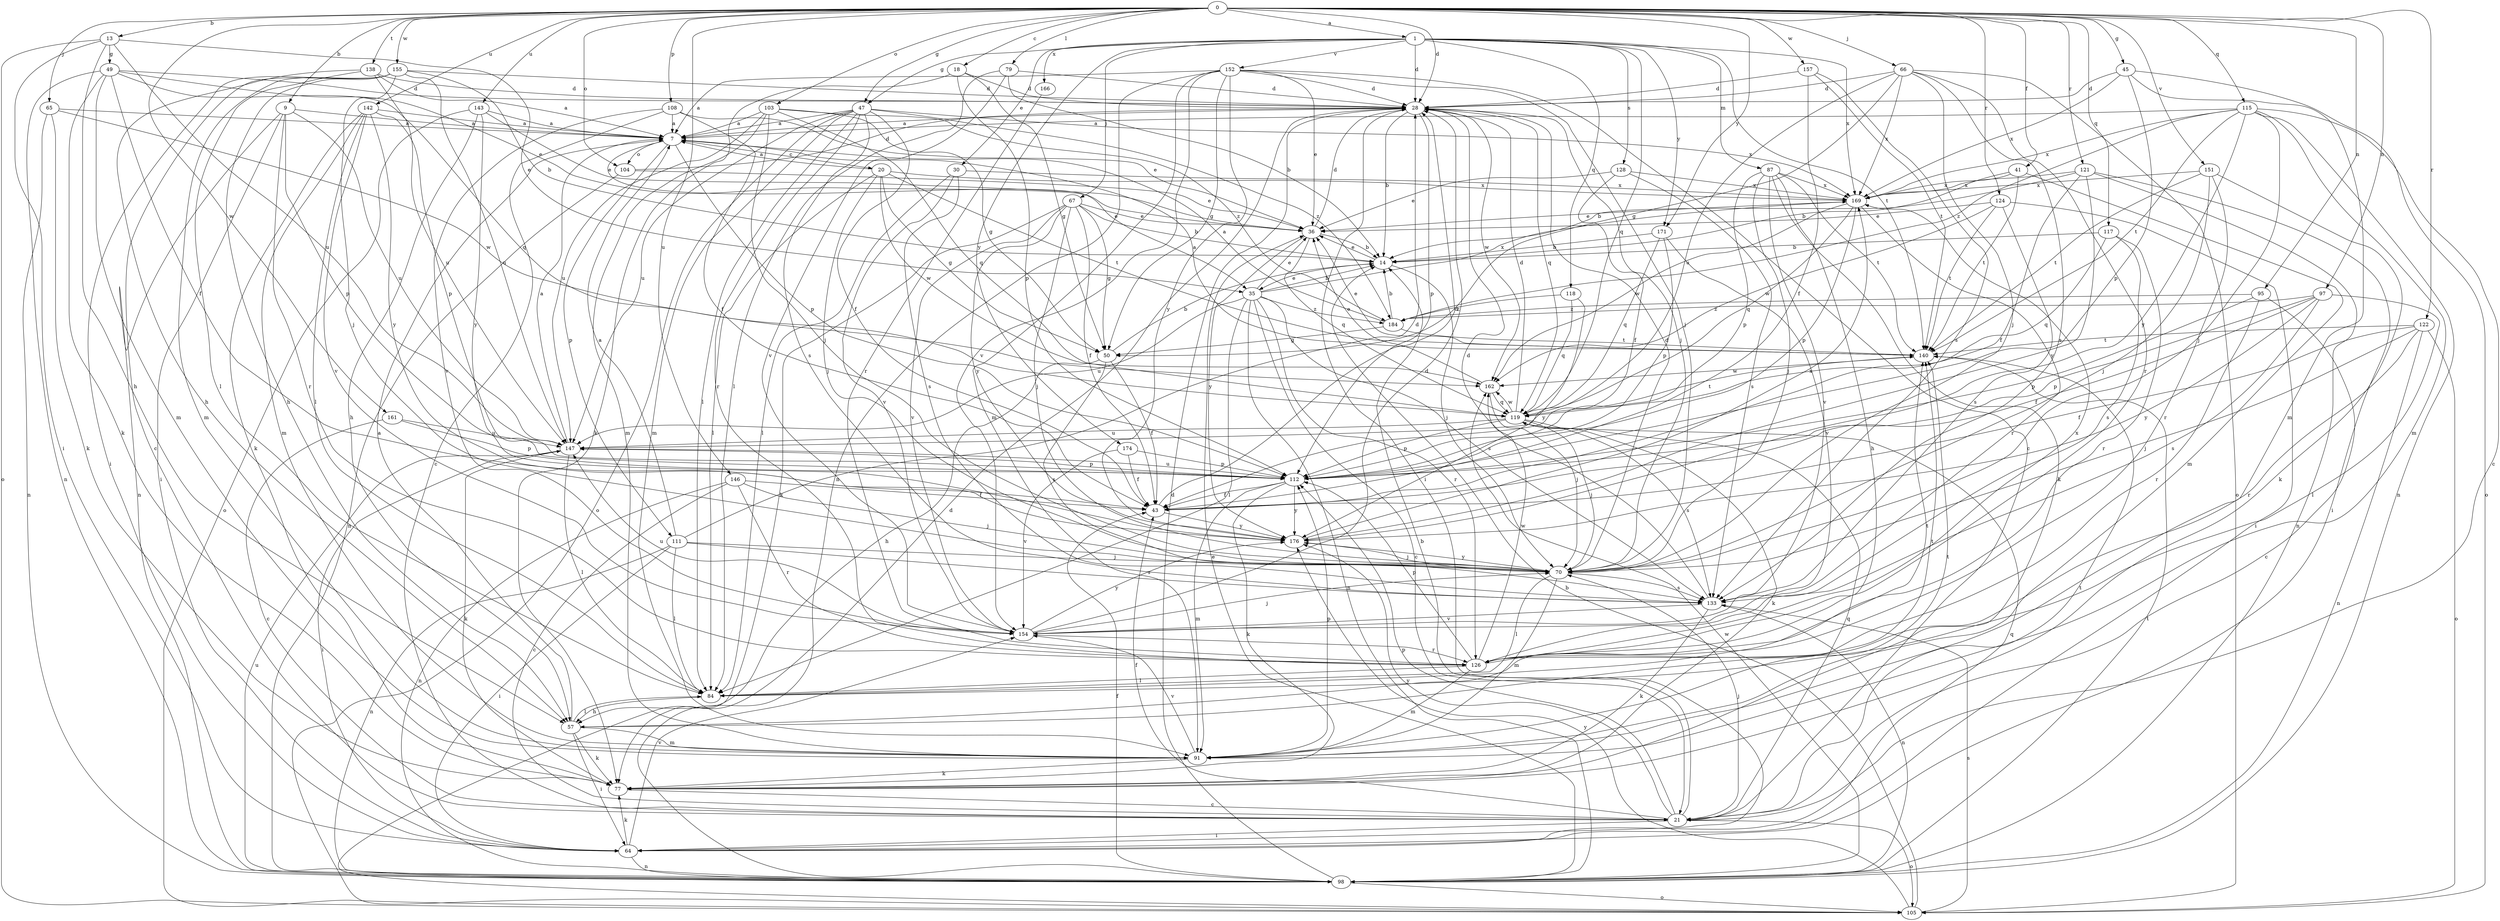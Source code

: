 strict digraph  {
0;
1;
7;
9;
13;
14;
18;
20;
21;
28;
30;
35;
36;
41;
43;
45;
47;
49;
50;
57;
64;
65;
66;
67;
70;
77;
79;
84;
87;
91;
95;
97;
98;
103;
104;
105;
108;
111;
112;
115;
117;
118;
119;
121;
122;
124;
126;
128;
133;
138;
140;
142;
143;
146;
147;
151;
152;
154;
155;
157;
161;
162;
166;
169;
171;
174;
176;
184;
0 -> 1  [label=a];
0 -> 9  [label=b];
0 -> 13  [label=b];
0 -> 18  [label=c];
0 -> 28  [label=d];
0 -> 41  [label=f];
0 -> 45  [label=g];
0 -> 47  [label=g];
0 -> 65  [label=j];
0 -> 66  [label=j];
0 -> 79  [label=l];
0 -> 95  [label=n];
0 -> 97  [label=n];
0 -> 103  [label=o];
0 -> 104  [label=o];
0 -> 108  [label=p];
0 -> 115  [label=q];
0 -> 117  [label=q];
0 -> 121  [label=r];
0 -> 122  [label=r];
0 -> 124  [label=r];
0 -> 138  [label=t];
0 -> 142  [label=u];
0 -> 143  [label=u];
0 -> 146  [label=u];
0 -> 151  [label=v];
0 -> 155  [label=w];
0 -> 157  [label=w];
0 -> 161  [label=w];
0 -> 171  [label=y];
1 -> 28  [label=d];
1 -> 30  [label=e];
1 -> 47  [label=g];
1 -> 67  [label=j];
1 -> 87  [label=m];
1 -> 118  [label=q];
1 -> 119  [label=q];
1 -> 128  [label=s];
1 -> 140  [label=t];
1 -> 152  [label=v];
1 -> 166  [label=x];
1 -> 169  [label=x];
1 -> 171  [label=y];
1 -> 174  [label=y];
7 -> 20  [label=c];
7 -> 35  [label=e];
7 -> 104  [label=o];
7 -> 111  [label=p];
7 -> 112  [label=p];
9 -> 7  [label=a];
9 -> 64  [label=i];
9 -> 98  [label=n];
9 -> 112  [label=p];
9 -> 126  [label=r];
9 -> 147  [label=u];
13 -> 35  [label=e];
13 -> 49  [label=g];
13 -> 57  [label=h];
13 -> 64  [label=i];
13 -> 105  [label=o];
13 -> 147  [label=u];
14 -> 35  [label=e];
14 -> 36  [label=e];
14 -> 70  [label=j];
18 -> 28  [label=d];
18 -> 50  [label=g];
18 -> 77  [label=k];
18 -> 112  [label=p];
20 -> 7  [label=a];
20 -> 50  [label=g];
20 -> 70  [label=j];
20 -> 84  [label=l];
20 -> 140  [label=t];
20 -> 162  [label=w];
20 -> 169  [label=x];
21 -> 14  [label=b];
21 -> 43  [label=f];
21 -> 64  [label=i];
21 -> 70  [label=j];
21 -> 105  [label=o];
21 -> 112  [label=p];
21 -> 119  [label=q];
21 -> 140  [label=t];
21 -> 176  [label=y];
28 -> 7  [label=a];
28 -> 14  [label=b];
28 -> 64  [label=i];
28 -> 70  [label=j];
28 -> 112  [label=p];
28 -> 119  [label=q];
28 -> 162  [label=w];
30 -> 84  [label=l];
30 -> 133  [label=s];
30 -> 154  [label=v];
30 -> 169  [label=x];
35 -> 14  [label=b];
35 -> 21  [label=c];
35 -> 36  [label=e];
35 -> 84  [label=l];
35 -> 98  [label=n];
35 -> 126  [label=r];
35 -> 133  [label=s];
35 -> 147  [label=u];
35 -> 169  [label=x];
35 -> 184  [label=z];
36 -> 14  [label=b];
36 -> 28  [label=d];
36 -> 119  [label=q];
36 -> 176  [label=y];
41 -> 14  [label=b];
41 -> 91  [label=m];
41 -> 140  [label=t];
41 -> 169  [label=x];
43 -> 28  [label=d];
43 -> 176  [label=y];
45 -> 28  [label=d];
45 -> 91  [label=m];
45 -> 105  [label=o];
45 -> 112  [label=p];
45 -> 169  [label=x];
47 -> 7  [label=a];
47 -> 43  [label=f];
47 -> 84  [label=l];
47 -> 91  [label=m];
47 -> 105  [label=o];
47 -> 126  [label=r];
47 -> 133  [label=s];
47 -> 147  [label=u];
47 -> 169  [label=x];
47 -> 184  [label=z];
49 -> 28  [label=d];
49 -> 36  [label=e];
49 -> 43  [label=f];
49 -> 77  [label=k];
49 -> 91  [label=m];
49 -> 98  [label=n];
49 -> 119  [label=q];
50 -> 14  [label=b];
50 -> 43  [label=f];
50 -> 57  [label=h];
50 -> 133  [label=s];
57 -> 7  [label=a];
57 -> 64  [label=i];
57 -> 77  [label=k];
57 -> 84  [label=l];
57 -> 91  [label=m];
57 -> 140  [label=t];
64 -> 77  [label=k];
64 -> 98  [label=n];
64 -> 119  [label=q];
64 -> 154  [label=v];
65 -> 7  [label=a];
65 -> 77  [label=k];
65 -> 98  [label=n];
65 -> 162  [label=w];
66 -> 28  [label=d];
66 -> 50  [label=g];
66 -> 70  [label=j];
66 -> 105  [label=o];
66 -> 126  [label=r];
66 -> 133  [label=s];
66 -> 147  [label=u];
66 -> 169  [label=x];
67 -> 14  [label=b];
67 -> 36  [label=e];
67 -> 43  [label=f];
67 -> 50  [label=g];
67 -> 70  [label=j];
67 -> 77  [label=k];
67 -> 154  [label=v];
67 -> 176  [label=y];
70 -> 28  [label=d];
70 -> 84  [label=l];
70 -> 91  [label=m];
70 -> 133  [label=s];
70 -> 176  [label=y];
77 -> 21  [label=c];
79 -> 14  [label=b];
79 -> 28  [label=d];
79 -> 84  [label=l];
79 -> 154  [label=v];
84 -> 57  [label=h];
84 -> 140  [label=t];
87 -> 57  [label=h];
87 -> 70  [label=j];
87 -> 77  [label=k];
87 -> 112  [label=p];
87 -> 140  [label=t];
87 -> 154  [label=v];
87 -> 169  [label=x];
91 -> 77  [label=k];
91 -> 112  [label=p];
91 -> 140  [label=t];
91 -> 154  [label=v];
95 -> 21  [label=c];
95 -> 112  [label=p];
95 -> 126  [label=r];
95 -> 184  [label=z];
97 -> 43  [label=f];
97 -> 84  [label=l];
97 -> 112  [label=p];
97 -> 133  [label=s];
97 -> 176  [label=y];
97 -> 184  [label=z];
98 -> 28  [label=d];
98 -> 36  [label=e];
98 -> 43  [label=f];
98 -> 105  [label=o];
98 -> 140  [label=t];
98 -> 147  [label=u];
98 -> 162  [label=w];
103 -> 7  [label=a];
103 -> 50  [label=g];
103 -> 70  [label=j];
103 -> 91  [label=m];
103 -> 119  [label=q];
103 -> 147  [label=u];
103 -> 184  [label=z];
104 -> 28  [label=d];
104 -> 36  [label=e];
104 -> 98  [label=n];
105 -> 14  [label=b];
105 -> 28  [label=d];
105 -> 133  [label=s];
105 -> 176  [label=y];
108 -> 7  [label=a];
108 -> 21  [label=c];
108 -> 36  [label=e];
108 -> 43  [label=f];
108 -> 154  [label=v];
111 -> 7  [label=a];
111 -> 28  [label=d];
111 -> 64  [label=i];
111 -> 70  [label=j];
111 -> 84  [label=l];
111 -> 98  [label=n];
111 -> 133  [label=s];
112 -> 43  [label=f];
112 -> 77  [label=k];
112 -> 91  [label=m];
112 -> 147  [label=u];
112 -> 176  [label=y];
115 -> 7  [label=a];
115 -> 21  [label=c];
115 -> 70  [label=j];
115 -> 91  [label=m];
115 -> 98  [label=n];
115 -> 140  [label=t];
115 -> 169  [label=x];
115 -> 176  [label=y];
115 -> 184  [label=z];
117 -> 14  [label=b];
117 -> 119  [label=q];
117 -> 126  [label=r];
117 -> 133  [label=s];
118 -> 119  [label=q];
118 -> 176  [label=y];
118 -> 184  [label=z];
119 -> 28  [label=d];
119 -> 70  [label=j];
119 -> 77  [label=k];
119 -> 112  [label=p];
119 -> 133  [label=s];
119 -> 140  [label=t];
119 -> 147  [label=u];
119 -> 162  [label=w];
121 -> 14  [label=b];
121 -> 43  [label=f];
121 -> 64  [label=i];
121 -> 98  [label=n];
121 -> 169  [label=x];
121 -> 176  [label=y];
122 -> 43  [label=f];
122 -> 70  [label=j];
122 -> 98  [label=n];
122 -> 105  [label=o];
122 -> 126  [label=r];
122 -> 140  [label=t];
124 -> 36  [label=e];
124 -> 64  [label=i];
124 -> 133  [label=s];
124 -> 140  [label=t];
124 -> 162  [label=w];
126 -> 84  [label=l];
126 -> 91  [label=m];
126 -> 112  [label=p];
126 -> 162  [label=w];
126 -> 169  [label=x];
128 -> 36  [label=e];
128 -> 43  [label=f];
128 -> 133  [label=s];
128 -> 169  [label=x];
133 -> 28  [label=d];
133 -> 77  [label=k];
133 -> 98  [label=n];
133 -> 154  [label=v];
138 -> 7  [label=a];
138 -> 28  [label=d];
138 -> 57  [label=h];
138 -> 84  [label=l];
138 -> 147  [label=u];
140 -> 7  [label=a];
140 -> 36  [label=e];
140 -> 162  [label=w];
142 -> 7  [label=a];
142 -> 77  [label=k];
142 -> 84  [label=l];
142 -> 91  [label=m];
142 -> 112  [label=p];
142 -> 154  [label=v];
142 -> 176  [label=y];
143 -> 7  [label=a];
143 -> 36  [label=e];
143 -> 57  [label=h];
143 -> 105  [label=o];
143 -> 176  [label=y];
146 -> 21  [label=c];
146 -> 43  [label=f];
146 -> 70  [label=j];
146 -> 98  [label=n];
146 -> 126  [label=r];
147 -> 7  [label=a];
147 -> 64  [label=i];
147 -> 77  [label=k];
147 -> 84  [label=l];
147 -> 112  [label=p];
151 -> 70  [label=j];
151 -> 77  [label=k];
151 -> 126  [label=r];
151 -> 140  [label=t];
151 -> 169  [label=x];
152 -> 7  [label=a];
152 -> 21  [label=c];
152 -> 28  [label=d];
152 -> 36  [label=e];
152 -> 50  [label=g];
152 -> 70  [label=j];
152 -> 91  [label=m];
152 -> 98  [label=n];
152 -> 154  [label=v];
152 -> 176  [label=y];
154 -> 28  [label=d];
154 -> 70  [label=j];
154 -> 126  [label=r];
154 -> 147  [label=u];
154 -> 176  [label=y];
155 -> 14  [label=b];
155 -> 21  [label=c];
155 -> 28  [label=d];
155 -> 57  [label=h];
155 -> 64  [label=i];
155 -> 70  [label=j];
155 -> 91  [label=m];
155 -> 147  [label=u];
157 -> 28  [label=d];
157 -> 43  [label=f];
157 -> 133  [label=s];
157 -> 140  [label=t];
161 -> 21  [label=c];
161 -> 112  [label=p];
161 -> 147  [label=u];
162 -> 36  [label=e];
162 -> 70  [label=j];
162 -> 119  [label=q];
166 -> 126  [label=r];
169 -> 36  [label=e];
169 -> 112  [label=p];
169 -> 119  [label=q];
169 -> 126  [label=r];
169 -> 162  [label=w];
171 -> 14  [label=b];
171 -> 112  [label=p];
171 -> 119  [label=q];
171 -> 154  [label=v];
174 -> 43  [label=f];
174 -> 112  [label=p];
174 -> 154  [label=v];
176 -> 70  [label=j];
176 -> 169  [label=x];
184 -> 7  [label=a];
184 -> 14  [label=b];
184 -> 50  [label=g];
184 -> 140  [label=t];
}
